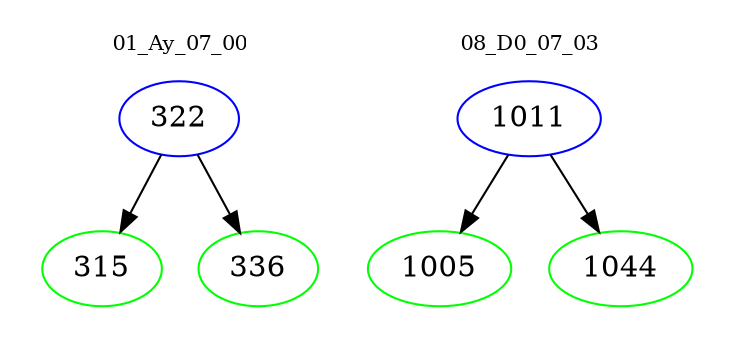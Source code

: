 digraph{
subgraph cluster_0 {
color = white
label = "01_Ay_07_00";
fontsize=10;
T0_322 [label="322", color="blue"]
T0_322 -> T0_315 [color="black"]
T0_315 [label="315", color="green"]
T0_322 -> T0_336 [color="black"]
T0_336 [label="336", color="green"]
}
subgraph cluster_1 {
color = white
label = "08_D0_07_03";
fontsize=10;
T1_1011 [label="1011", color="blue"]
T1_1011 -> T1_1005 [color="black"]
T1_1005 [label="1005", color="green"]
T1_1011 -> T1_1044 [color="black"]
T1_1044 [label="1044", color="green"]
}
}
